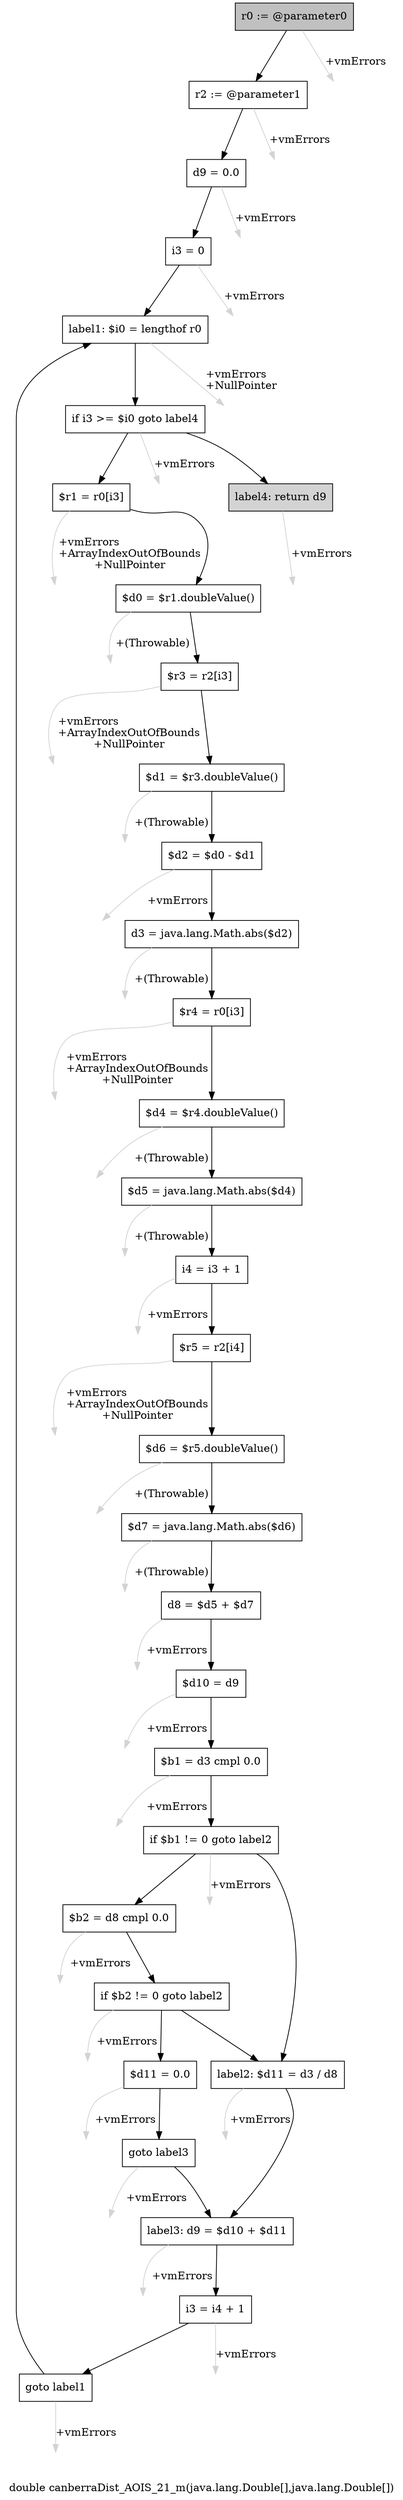 digraph "double canberraDist_AOIS_21_m(java.lang.Double[],java.lang.Double[])" {
    label="double canberraDist_AOIS_21_m(java.lang.Double[],java.lang.Double[])";
    node [shape=box];
    "0" [style=filled,fillcolor=gray,label="r0 := @parameter0",];
    "1" [label="r2 := @parameter1",];
    "0"->"1" [color=black,];
    "32" [style=invis,label="Esc",];
    "0"->"32" [color=lightgray,label="\l+vmErrors",];
    "2" [label="d9 = 0.0",];
    "1"->"2" [color=black,];
    "33" [style=invis,label="Esc",];
    "1"->"33" [color=lightgray,label="\l+vmErrors",];
    "3" [label="i3 = 0",];
    "2"->"3" [color=black,];
    "34" [style=invis,label="Esc",];
    "2"->"34" [color=lightgray,label="\l+vmErrors",];
    "4" [label="label1: $i0 = lengthof r0",];
    "3"->"4" [color=black,];
    "35" [style=invis,label="Esc",];
    "3"->"35" [color=lightgray,label="\l+vmErrors",];
    "5" [label="if i3 >= $i0 goto label4",];
    "4"->"5" [color=black,];
    "36" [style=invis,label="Esc",];
    "4"->"36" [color=lightgray,label="\l+vmErrors\l+NullPointer",];
    "6" [label="$r1 = r0[i3]",];
    "5"->"6" [color=black,];
    "31" [style=filled,fillcolor=lightgray,label="label4: return d9",];
    "5"->"31" [color=black,];
    "37" [style=invis,label="Esc",];
    "5"->"37" [color=lightgray,label="\l+vmErrors",];
    "7" [label="$d0 = $r1.doubleValue()",];
    "6"->"7" [color=black,];
    "38" [style=invis,label="Esc",];
    "6"->"38" [color=lightgray,label="\l+vmErrors\l+ArrayIndexOutOfBounds\l+NullPointer",];
    "8" [label="$r3 = r2[i3]",];
    "7"->"8" [color=black,];
    "39" [style=invis,label="Esc",];
    "7"->"39" [color=lightgray,label="\l+(Throwable)",];
    "9" [label="$d1 = $r3.doubleValue()",];
    "8"->"9" [color=black,];
    "40" [style=invis,label="Esc",];
    "8"->"40" [color=lightgray,label="\l+vmErrors\l+ArrayIndexOutOfBounds\l+NullPointer",];
    "10" [label="$d2 = $d0 - $d1",];
    "9"->"10" [color=black,];
    "41" [style=invis,label="Esc",];
    "9"->"41" [color=lightgray,label="\l+(Throwable)",];
    "11" [label="d3 = java.lang.Math.abs($d2)",];
    "10"->"11" [color=black,];
    "42" [style=invis,label="Esc",];
    "10"->"42" [color=lightgray,label="\l+vmErrors",];
    "12" [label="$r4 = r0[i3]",];
    "11"->"12" [color=black,];
    "43" [style=invis,label="Esc",];
    "11"->"43" [color=lightgray,label="\l+(Throwable)",];
    "13" [label="$d4 = $r4.doubleValue()",];
    "12"->"13" [color=black,];
    "44" [style=invis,label="Esc",];
    "12"->"44" [color=lightgray,label="\l+vmErrors\l+ArrayIndexOutOfBounds\l+NullPointer",];
    "14" [label="$d5 = java.lang.Math.abs($d4)",];
    "13"->"14" [color=black,];
    "45" [style=invis,label="Esc",];
    "13"->"45" [color=lightgray,label="\l+(Throwable)",];
    "15" [label="i4 = i3 + 1",];
    "14"->"15" [color=black,];
    "46" [style=invis,label="Esc",];
    "14"->"46" [color=lightgray,label="\l+(Throwable)",];
    "16" [label="$r5 = r2[i4]",];
    "15"->"16" [color=black,];
    "47" [style=invis,label="Esc",];
    "15"->"47" [color=lightgray,label="\l+vmErrors",];
    "17" [label="$d6 = $r5.doubleValue()",];
    "16"->"17" [color=black,];
    "48" [style=invis,label="Esc",];
    "16"->"48" [color=lightgray,label="\l+vmErrors\l+ArrayIndexOutOfBounds\l+NullPointer",];
    "18" [label="$d7 = java.lang.Math.abs($d6)",];
    "17"->"18" [color=black,];
    "49" [style=invis,label="Esc",];
    "17"->"49" [color=lightgray,label="\l+(Throwable)",];
    "19" [label="d8 = $d5 + $d7",];
    "18"->"19" [color=black,];
    "50" [style=invis,label="Esc",];
    "18"->"50" [color=lightgray,label="\l+(Throwable)",];
    "20" [label="$d10 = d9",];
    "19"->"20" [color=black,];
    "51" [style=invis,label="Esc",];
    "19"->"51" [color=lightgray,label="\l+vmErrors",];
    "21" [label="$b1 = d3 cmpl 0.0",];
    "20"->"21" [color=black,];
    "52" [style=invis,label="Esc",];
    "20"->"52" [color=lightgray,label="\l+vmErrors",];
    "22" [label="if $b1 != 0 goto label2",];
    "21"->"22" [color=black,];
    "53" [style=invis,label="Esc",];
    "21"->"53" [color=lightgray,label="\l+vmErrors",];
    "23" [label="$b2 = d8 cmpl 0.0",];
    "22"->"23" [color=black,];
    "27" [label="label2: $d11 = d3 / d8",];
    "22"->"27" [color=black,];
    "54" [style=invis,label="Esc",];
    "22"->"54" [color=lightgray,label="\l+vmErrors",];
    "24" [label="if $b2 != 0 goto label2",];
    "23"->"24" [color=black,];
    "55" [style=invis,label="Esc",];
    "23"->"55" [color=lightgray,label="\l+vmErrors",];
    "25" [label="$d11 = 0.0",];
    "24"->"25" [color=black,];
    "24"->"27" [color=black,];
    "56" [style=invis,label="Esc",];
    "24"->"56" [color=lightgray,label="\l+vmErrors",];
    "26" [label="goto label3",];
    "25"->"26" [color=black,];
    "57" [style=invis,label="Esc",];
    "25"->"57" [color=lightgray,label="\l+vmErrors",];
    "28" [label="label3: d9 = $d10 + $d11",];
    "26"->"28" [color=black,];
    "58" [style=invis,label="Esc",];
    "26"->"58" [color=lightgray,label="\l+vmErrors",];
    "27"->"28" [color=black,];
    "59" [style=invis,label="Esc",];
    "27"->"59" [color=lightgray,label="\l+vmErrors",];
    "29" [label="i3 = i4 + 1",];
    "28"->"29" [color=black,];
    "60" [style=invis,label="Esc",];
    "28"->"60" [color=lightgray,label="\l+vmErrors",];
    "30" [label="goto label1",];
    "29"->"30" [color=black,];
    "61" [style=invis,label="Esc",];
    "29"->"61" [color=lightgray,label="\l+vmErrors",];
    "30"->"4" [color=black,];
    "62" [style=invis,label="Esc",];
    "30"->"62" [color=lightgray,label="\l+vmErrors",];
    "63" [style=invis,label="Esc",];
    "31"->"63" [color=lightgray,label="\l+vmErrors",];
}
